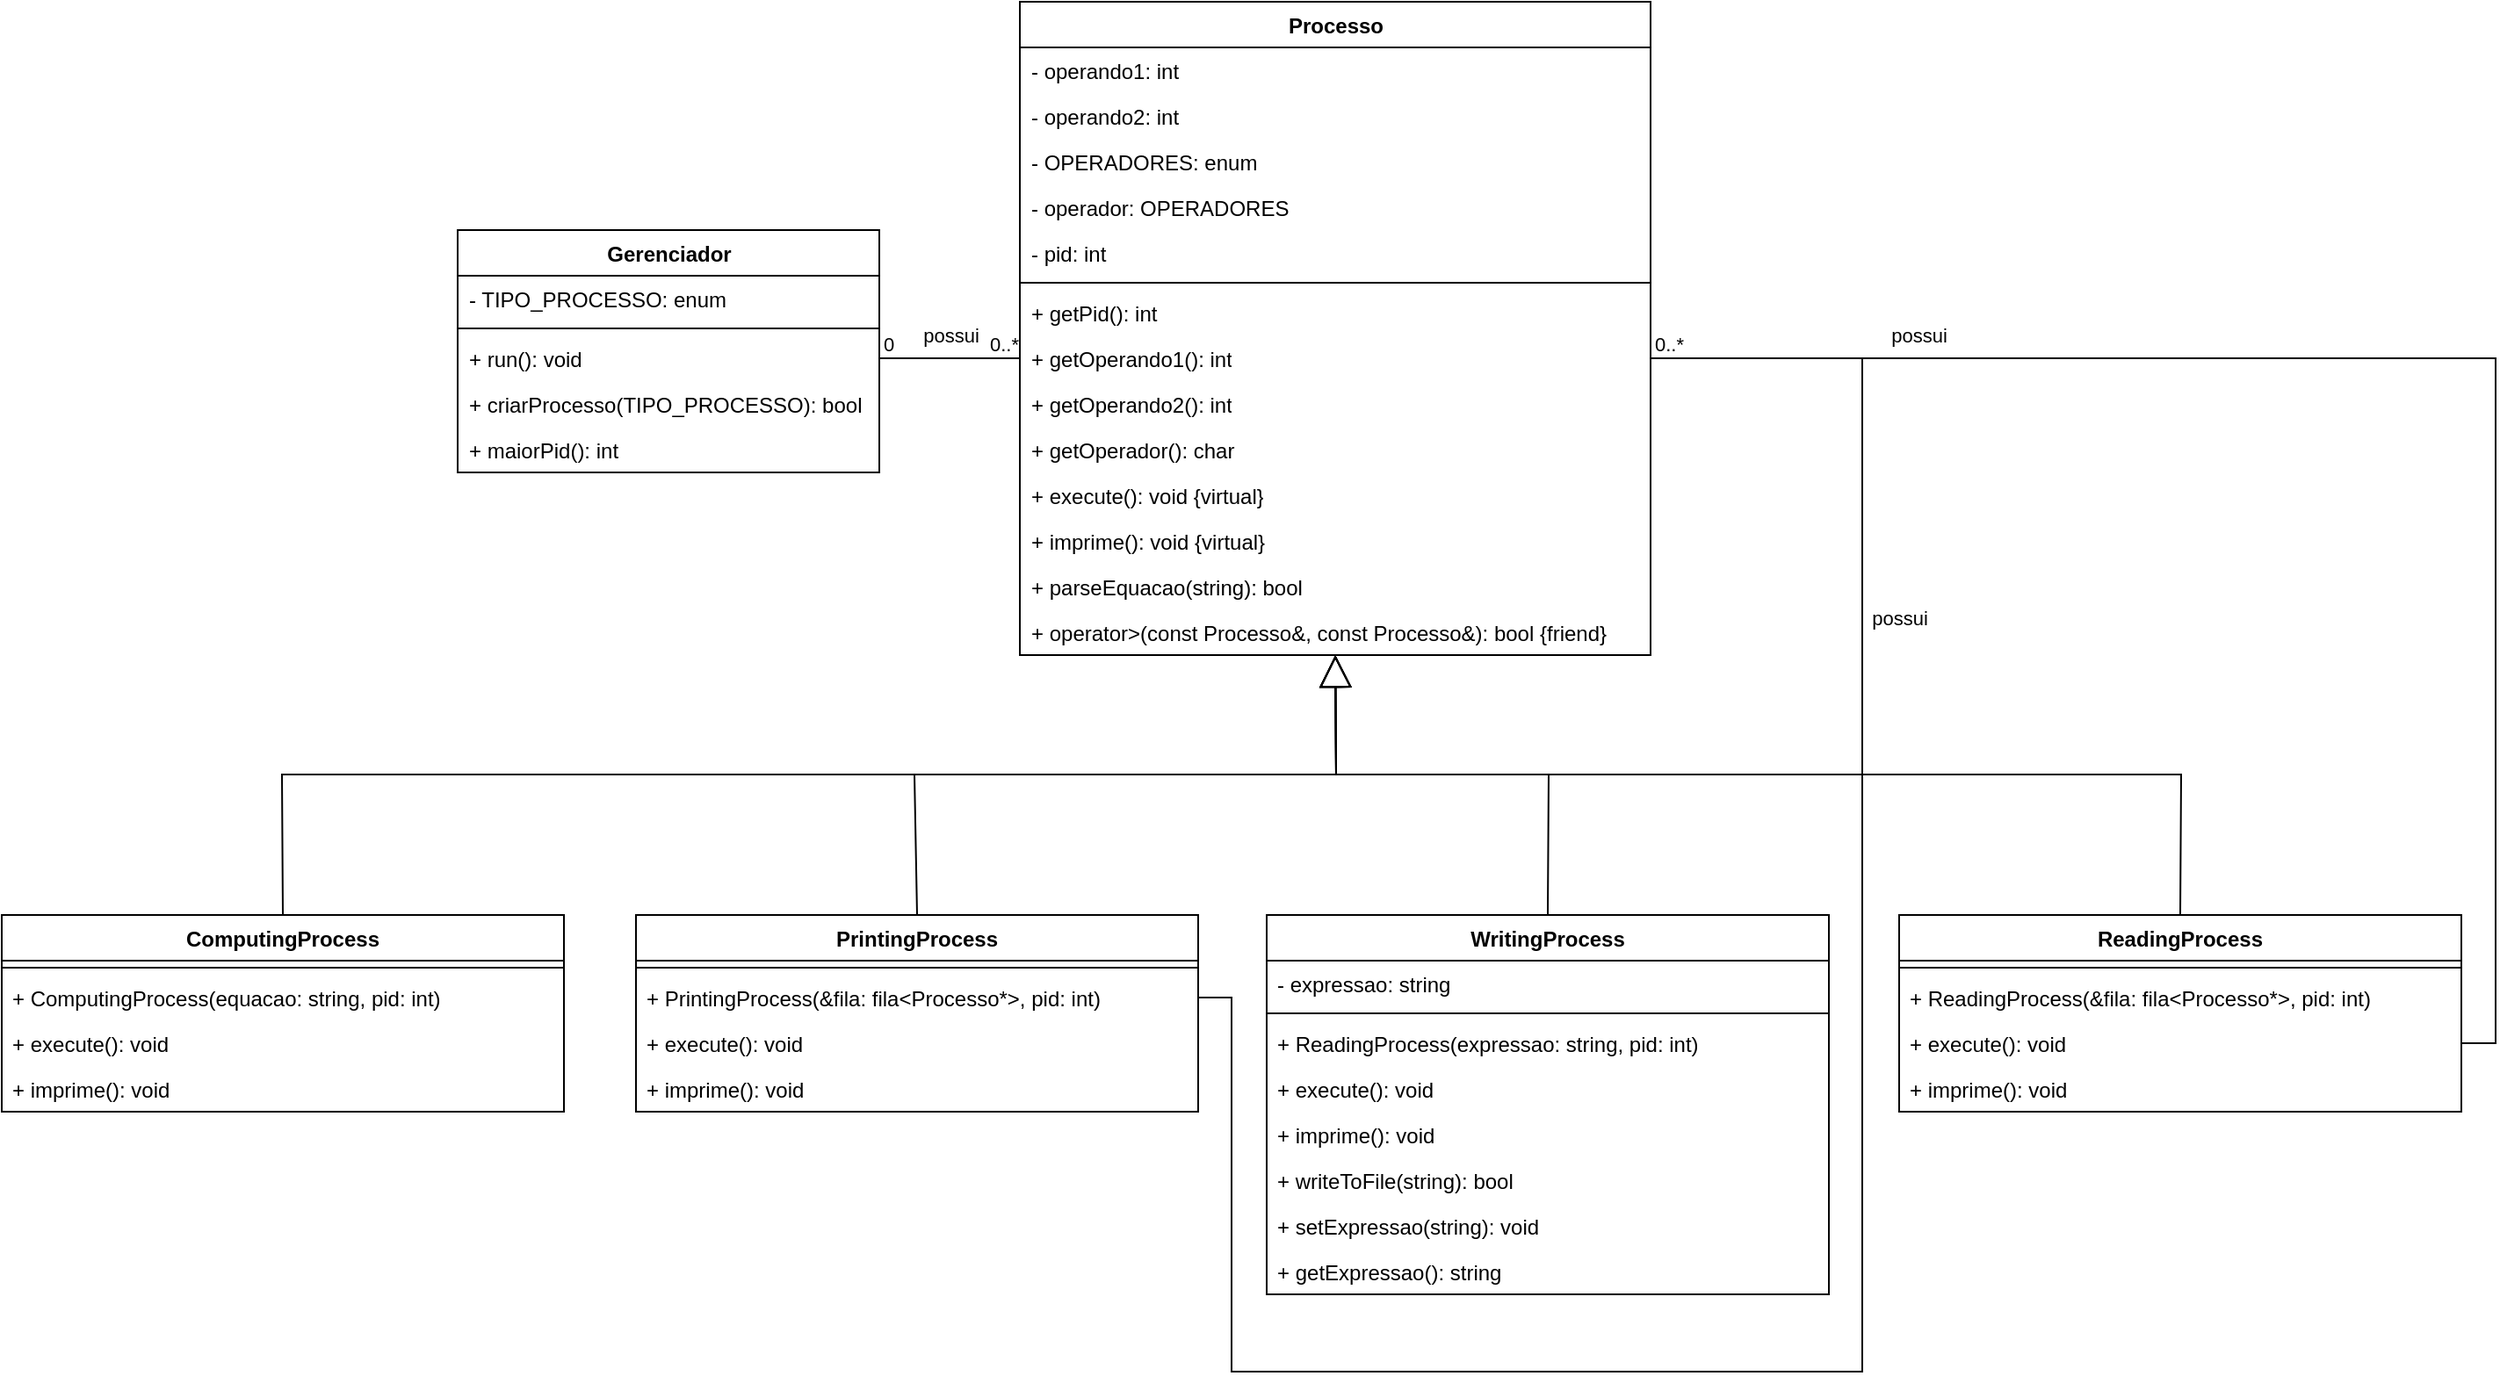 <mxfile version="27.1.3">
  <diagram id="C5RBs43oDa-KdzZeNtuy" name="Page-1">
    <mxGraphModel dx="-83" dy="974" grid="1" gridSize="10" guides="1" tooltips="1" connect="1" arrows="1" fold="1" page="1" pageScale="1" pageWidth="827" pageHeight="1169" math="0" shadow="0">
      <root>
        <mxCell id="WIyWlLk6GJQsqaUBKTNV-0" />
        <mxCell id="WIyWlLk6GJQsqaUBKTNV-1" parent="WIyWlLk6GJQsqaUBKTNV-0" />
        <mxCell id="lqmqEfBhIyxysH6olWQB-0" value="Gerenciador" style="swimlane;fontStyle=1;align=center;verticalAlign=top;childLayout=stackLayout;horizontal=1;startSize=26;horizontalStack=0;resizeParent=1;resizeParentMax=0;resizeLast=0;collapsible=1;marginBottom=0;whiteSpace=wrap;html=1;" vertex="1" parent="WIyWlLk6GJQsqaUBKTNV-1">
          <mxGeometry x="1199.5" y="170" width="240" height="138" as="geometry" />
        </mxCell>
        <mxCell id="lqmqEfBhIyxysH6olWQB-4" value="- TIPO_PROCESSO: enum" style="text;strokeColor=none;fillColor=none;align=left;verticalAlign=top;spacingLeft=4;spacingRight=4;overflow=hidden;rotatable=0;points=[[0,0.5],[1,0.5]];portConstraint=eastwest;whiteSpace=wrap;html=1;" vertex="1" parent="lqmqEfBhIyxysH6olWQB-0">
          <mxGeometry y="26" width="240" height="26" as="geometry" />
        </mxCell>
        <mxCell id="lqmqEfBhIyxysH6olWQB-2" value="" style="line;strokeWidth=1;fillColor=none;align=left;verticalAlign=middle;spacingTop=-1;spacingLeft=3;spacingRight=3;rotatable=0;labelPosition=right;points=[];portConstraint=eastwest;strokeColor=inherit;" vertex="1" parent="lqmqEfBhIyxysH6olWQB-0">
          <mxGeometry y="52" width="240" height="8" as="geometry" />
        </mxCell>
        <mxCell id="lqmqEfBhIyxysH6olWQB-3" value="+ run(): void" style="text;strokeColor=none;fillColor=none;align=left;verticalAlign=top;spacingLeft=4;spacingRight=4;overflow=hidden;rotatable=0;points=[[0,0.5],[1,0.5]];portConstraint=eastwest;whiteSpace=wrap;html=1;" vertex="1" parent="lqmqEfBhIyxysH6olWQB-0">
          <mxGeometry y="60" width="240" height="26" as="geometry" />
        </mxCell>
        <mxCell id="lqmqEfBhIyxysH6olWQB-5" value="+ criarProcesso(TIPO_PROCESSO): bool" style="text;strokeColor=none;fillColor=none;align=left;verticalAlign=top;spacingLeft=4;spacingRight=4;overflow=hidden;rotatable=0;points=[[0,0.5],[1,0.5]];portConstraint=eastwest;whiteSpace=wrap;html=1;" vertex="1" parent="lqmqEfBhIyxysH6olWQB-0">
          <mxGeometry y="86" width="240" height="26" as="geometry" />
        </mxCell>
        <mxCell id="lqmqEfBhIyxysH6olWQB-6" value="+ maiorPid(): int" style="text;strokeColor=none;fillColor=none;align=left;verticalAlign=top;spacingLeft=4;spacingRight=4;overflow=hidden;rotatable=0;points=[[0,0.5],[1,0.5]];portConstraint=eastwest;whiteSpace=wrap;html=1;" vertex="1" parent="lqmqEfBhIyxysH6olWQB-0">
          <mxGeometry y="112" width="240" height="26" as="geometry" />
        </mxCell>
        <mxCell id="lqmqEfBhIyxysH6olWQB-11" value="Processo" style="swimlane;fontStyle=1;align=center;verticalAlign=top;childLayout=stackLayout;horizontal=1;startSize=26;horizontalStack=0;resizeParent=1;resizeParentMax=0;resizeLast=0;collapsible=1;marginBottom=0;whiteSpace=wrap;html=1;" vertex="1" parent="WIyWlLk6GJQsqaUBKTNV-1">
          <mxGeometry x="1519.5" y="40" width="359" height="372" as="geometry" />
        </mxCell>
        <mxCell id="lqmqEfBhIyxysH6olWQB-15" value="- operando1: int" style="text;strokeColor=none;fillColor=none;align=left;verticalAlign=top;spacingLeft=4;spacingRight=4;overflow=hidden;rotatable=0;points=[[0,0.5],[1,0.5]];portConstraint=eastwest;whiteSpace=wrap;html=1;" vertex="1" parent="lqmqEfBhIyxysH6olWQB-11">
          <mxGeometry y="26" width="359" height="26" as="geometry" />
        </mxCell>
        <mxCell id="lqmqEfBhIyxysH6olWQB-12" value="- operando2: int" style="text;strokeColor=none;fillColor=none;align=left;verticalAlign=top;spacingLeft=4;spacingRight=4;overflow=hidden;rotatable=0;points=[[0,0.5],[1,0.5]];portConstraint=eastwest;whiteSpace=wrap;html=1;" vertex="1" parent="lqmqEfBhIyxysH6olWQB-11">
          <mxGeometry y="52" width="359" height="26" as="geometry" />
        </mxCell>
        <mxCell id="lqmqEfBhIyxysH6olWQB-17" value="- OPERADORES: enum&lt;span style=&quot;color: rgba(0, 0, 0, 0); font-family: monospace; font-size: 0px; text-wrap-mode: nowrap;&quot;&gt;%3CmxGraphModel%3E%3Croot%3E%3CmxCell%20id%3D%220%22%2F%3E%3CmxCell%20id%3D%221%22%20parent%3D%220%22%2F%3E%3CmxCell%20id%3D%222%22%20value%3D%22%2B%20operando2%3A%20int%22%20style%3D%22text%3BstrokeColor%3Dnone%3BfillColor%3Dnone%3Balign%3Dleft%3BverticalAlign%3Dtop%3BspacingLeft%3D4%3BspacingRight%3D4%3Boverflow%3Dhidden%3Brotatable%3D0%3Bpoints%3D%5B%5B0%2C0.5%5D%2C%5B1%2C0.5%5D%5D%3BportConstraint%3Deastwest%3BwhiteSpace%3Dwrap%3Bhtml%3D1%3B%22%20vertex%3D%221%22%20parent%3D%221%22%3E%3CmxGeometry%20x%3D%221241%22%20y%3D%2292%22%20width%3D%22280%22%20height%3D%2226%22%20as%3D%22geometry%22%2F%3E%3C%2FmxCell%3E%3C%2Froot%3E%3C%2FmxGraphModel%3E&lt;/span&gt;" style="text;strokeColor=none;fillColor=none;align=left;verticalAlign=top;spacingLeft=4;spacingRight=4;overflow=hidden;rotatable=0;points=[[0,0.5],[1,0.5]];portConstraint=eastwest;whiteSpace=wrap;html=1;" vertex="1" parent="lqmqEfBhIyxysH6olWQB-11">
          <mxGeometry y="78" width="359" height="26" as="geometry" />
        </mxCell>
        <mxCell id="lqmqEfBhIyxysH6olWQB-16" value="- operador: OPERADORES&lt;span style=&quot;color: rgba(0, 0, 0, 0); font-family: monospace; font-size: 0px; text-wrap-mode: nowrap;&quot;&gt;%3CmxGraphModel%3E%3Croot%3E%3CmxCell%20id%3D%220%22%2F%3E%3CmxCell%20id%3D%221%22%20parent%3D%220%22%2F%3E%3CmxCell%20id%3D%222%22%20value%3D%22%2B%20operando2%3A%20int%22%20style%3D%22text%3BstrokeColor%3Dnone%3BfillColor%3Dnone%3Balign%3Dleft%3BverticalAlign%3Dtop%3BspacingLeft%3D4%3BspacingRight%3D4%3Boverflow%3Dhidden%3Brotatable%3D0%3Bpoints%3D%5B%5B0%2C0.5%5D%2C%5B1%2C0.5%5D%5D%3BportConstraint%3Deastwest%3BwhiteSpace%3Dwrap%3Bhtml%3D1%3B%22%20vertex%3D%221%22%20parent%3D%221%22%3E%3CmxGeometry%20x%3D%221241%22%20y%3D%2292%22%20width%3D%22280%22%20height%3D%2226%22%20as%3D%22geometry%22%2F%3E%3C%2FmxCell%3E%3C%2Froot%3E%3C%2FmxGraphModel%3E&lt;/span&gt;" style="text;strokeColor=none;fillColor=none;align=left;verticalAlign=top;spacingLeft=4;spacingRight=4;overflow=hidden;rotatable=0;points=[[0,0.5],[1,0.5]];portConstraint=eastwest;whiteSpace=wrap;html=1;" vertex="1" parent="lqmqEfBhIyxysH6olWQB-11">
          <mxGeometry y="104" width="359" height="26" as="geometry" />
        </mxCell>
        <mxCell id="lqmqEfBhIyxysH6olWQB-18" value="- pid: int" style="text;strokeColor=none;fillColor=none;align=left;verticalAlign=top;spacingLeft=4;spacingRight=4;overflow=hidden;rotatable=0;points=[[0,0.5],[1,0.5]];portConstraint=eastwest;whiteSpace=wrap;html=1;" vertex="1" parent="lqmqEfBhIyxysH6olWQB-11">
          <mxGeometry y="130" width="359" height="26" as="geometry" />
        </mxCell>
        <mxCell id="lqmqEfBhIyxysH6olWQB-13" value="" style="line;strokeWidth=1;fillColor=none;align=left;verticalAlign=middle;spacingTop=-1;spacingLeft=3;spacingRight=3;rotatable=0;labelPosition=right;points=[];portConstraint=eastwest;strokeColor=inherit;" vertex="1" parent="lqmqEfBhIyxysH6olWQB-11">
          <mxGeometry y="156" width="359" height="8" as="geometry" />
        </mxCell>
        <mxCell id="lqmqEfBhIyxysH6olWQB-14" value="+ getPid(): int" style="text;strokeColor=none;fillColor=none;align=left;verticalAlign=top;spacingLeft=4;spacingRight=4;overflow=hidden;rotatable=0;points=[[0,0.5],[1,0.5]];portConstraint=eastwest;whiteSpace=wrap;html=1;" vertex="1" parent="lqmqEfBhIyxysH6olWQB-11">
          <mxGeometry y="164" width="359" height="26" as="geometry" />
        </mxCell>
        <mxCell id="lqmqEfBhIyxysH6olWQB-19" value="+ getOperando1(): int" style="text;strokeColor=none;fillColor=none;align=left;verticalAlign=top;spacingLeft=4;spacingRight=4;overflow=hidden;rotatable=0;points=[[0,0.5],[1,0.5]];portConstraint=eastwest;whiteSpace=wrap;html=1;" vertex="1" parent="lqmqEfBhIyxysH6olWQB-11">
          <mxGeometry y="190" width="359" height="26" as="geometry" />
        </mxCell>
        <mxCell id="lqmqEfBhIyxysH6olWQB-21" value="+ getOperando2(): int" style="text;strokeColor=none;fillColor=none;align=left;verticalAlign=top;spacingLeft=4;spacingRight=4;overflow=hidden;rotatable=0;points=[[0,0.5],[1,0.5]];portConstraint=eastwest;whiteSpace=wrap;html=1;" vertex="1" parent="lqmqEfBhIyxysH6olWQB-11">
          <mxGeometry y="216" width="359" height="26" as="geometry" />
        </mxCell>
        <mxCell id="lqmqEfBhIyxysH6olWQB-20" value="+ getOperador(): char" style="text;strokeColor=none;fillColor=none;align=left;verticalAlign=top;spacingLeft=4;spacingRight=4;overflow=hidden;rotatable=0;points=[[0,0.5],[1,0.5]];portConstraint=eastwest;whiteSpace=wrap;html=1;" vertex="1" parent="lqmqEfBhIyxysH6olWQB-11">
          <mxGeometry y="242" width="359" height="26" as="geometry" />
        </mxCell>
        <mxCell id="lqmqEfBhIyxysH6olWQB-22" value="+ execute(): void {virtual}" style="text;strokeColor=none;fillColor=none;align=left;verticalAlign=top;spacingLeft=4;spacingRight=4;overflow=hidden;rotatable=0;points=[[0,0.5],[1,0.5]];portConstraint=eastwest;whiteSpace=wrap;html=1;" vertex="1" parent="lqmqEfBhIyxysH6olWQB-11">
          <mxGeometry y="268" width="359" height="26" as="geometry" />
        </mxCell>
        <mxCell id="lqmqEfBhIyxysH6olWQB-23" value="+ imprime(): void {virtual}" style="text;strokeColor=none;fillColor=none;align=left;verticalAlign=top;spacingLeft=4;spacingRight=4;overflow=hidden;rotatable=0;points=[[0,0.5],[1,0.5]];portConstraint=eastwest;whiteSpace=wrap;html=1;" vertex="1" parent="lqmqEfBhIyxysH6olWQB-11">
          <mxGeometry y="294" width="359" height="26" as="geometry" />
        </mxCell>
        <mxCell id="lqmqEfBhIyxysH6olWQB-24" value="+ parseEquacao(string): bool" style="text;strokeColor=none;fillColor=none;align=left;verticalAlign=top;spacingLeft=4;spacingRight=4;overflow=hidden;rotatable=0;points=[[0,0.5],[1,0.5]];portConstraint=eastwest;whiteSpace=wrap;html=1;" vertex="1" parent="lqmqEfBhIyxysH6olWQB-11">
          <mxGeometry y="320" width="359" height="26" as="geometry" />
        </mxCell>
        <mxCell id="lqmqEfBhIyxysH6olWQB-25" value="+ operator&amp;gt;(const Processo&amp;amp;, const Processo&amp;amp;): bool {friend}" style="text;strokeColor=none;fillColor=none;align=left;verticalAlign=top;spacingLeft=4;spacingRight=4;overflow=hidden;rotatable=0;points=[[0,0.5],[1,0.5]];portConstraint=eastwest;whiteSpace=wrap;html=1;" vertex="1" parent="lqmqEfBhIyxysH6olWQB-11">
          <mxGeometry y="346" width="359" height="26" as="geometry" />
        </mxCell>
        <mxCell id="lqmqEfBhIyxysH6olWQB-26" value="ComputingProcess" style="swimlane;fontStyle=1;align=center;verticalAlign=top;childLayout=stackLayout;horizontal=1;startSize=26;horizontalStack=0;resizeParent=1;resizeParentMax=0;resizeLast=0;collapsible=1;marginBottom=0;whiteSpace=wrap;html=1;" vertex="1" parent="WIyWlLk6GJQsqaUBKTNV-1">
          <mxGeometry x="940" y="560" width="320" height="112" as="geometry" />
        </mxCell>
        <mxCell id="lqmqEfBhIyxysH6olWQB-28" value="" style="line;strokeWidth=1;fillColor=none;align=left;verticalAlign=middle;spacingTop=-1;spacingLeft=3;spacingRight=3;rotatable=0;labelPosition=right;points=[];portConstraint=eastwest;strokeColor=inherit;" vertex="1" parent="lqmqEfBhIyxysH6olWQB-26">
          <mxGeometry y="26" width="320" height="8" as="geometry" />
        </mxCell>
        <mxCell id="lqmqEfBhIyxysH6olWQB-44" value="+ ComputingProcess(equacao: string, pid: int)" style="text;strokeColor=none;fillColor=none;align=left;verticalAlign=top;spacingLeft=4;spacingRight=4;overflow=hidden;rotatable=0;points=[[0,0.5],[1,0.5]];portConstraint=eastwest;whiteSpace=wrap;html=1;" vertex="1" parent="lqmqEfBhIyxysH6olWQB-26">
          <mxGeometry y="34" width="320" height="26" as="geometry" />
        </mxCell>
        <mxCell id="lqmqEfBhIyxysH6olWQB-29" value="+ execute(): void" style="text;strokeColor=none;fillColor=none;align=left;verticalAlign=top;spacingLeft=4;spacingRight=4;overflow=hidden;rotatable=0;points=[[0,0.5],[1,0.5]];portConstraint=eastwest;whiteSpace=wrap;html=1;" vertex="1" parent="lqmqEfBhIyxysH6olWQB-26">
          <mxGeometry y="60" width="320" height="26" as="geometry" />
        </mxCell>
        <mxCell id="lqmqEfBhIyxysH6olWQB-30" value="+ imprime(): void" style="text;strokeColor=none;fillColor=none;align=left;verticalAlign=top;spacingLeft=4;spacingRight=4;overflow=hidden;rotatable=0;points=[[0,0.5],[1,0.5]];portConstraint=eastwest;whiteSpace=wrap;html=1;" vertex="1" parent="lqmqEfBhIyxysH6olWQB-26">
          <mxGeometry y="86" width="320" height="26" as="geometry" />
        </mxCell>
        <mxCell id="lqmqEfBhIyxysH6olWQB-31" value="PrintingProcess" style="swimlane;fontStyle=1;align=center;verticalAlign=top;childLayout=stackLayout;horizontal=1;startSize=26;horizontalStack=0;resizeParent=1;resizeParentMax=0;resizeLast=0;collapsible=1;marginBottom=0;whiteSpace=wrap;html=1;" vertex="1" parent="WIyWlLk6GJQsqaUBKTNV-1">
          <mxGeometry x="1301" y="560" width="320" height="112" as="geometry" />
        </mxCell>
        <mxCell id="lqmqEfBhIyxysH6olWQB-32" value="" style="line;strokeWidth=1;fillColor=none;align=left;verticalAlign=middle;spacingTop=-1;spacingLeft=3;spacingRight=3;rotatable=0;labelPosition=right;points=[];portConstraint=eastwest;strokeColor=inherit;" vertex="1" parent="lqmqEfBhIyxysH6olWQB-31">
          <mxGeometry y="26" width="320" height="8" as="geometry" />
        </mxCell>
        <mxCell id="lqmqEfBhIyxysH6olWQB-45" value="+ PrintingProcess(&amp;amp;fila: fila&amp;lt;Processo*&amp;gt;, pid: int)" style="text;strokeColor=none;fillColor=none;align=left;verticalAlign=top;spacingLeft=4;spacingRight=4;overflow=hidden;rotatable=0;points=[[0,0.5],[1,0.5]];portConstraint=eastwest;whiteSpace=wrap;html=1;" vertex="1" parent="lqmqEfBhIyxysH6olWQB-31">
          <mxGeometry y="34" width="320" height="26" as="geometry" />
        </mxCell>
        <mxCell id="lqmqEfBhIyxysH6olWQB-33" value="+ execute(): void" style="text;strokeColor=none;fillColor=none;align=left;verticalAlign=top;spacingLeft=4;spacingRight=4;overflow=hidden;rotatable=0;points=[[0,0.5],[1,0.5]];portConstraint=eastwest;whiteSpace=wrap;html=1;" vertex="1" parent="lqmqEfBhIyxysH6olWQB-31">
          <mxGeometry y="60" width="320" height="26" as="geometry" />
        </mxCell>
        <mxCell id="lqmqEfBhIyxysH6olWQB-34" value="+ imprime(): void" style="text;strokeColor=none;fillColor=none;align=left;verticalAlign=top;spacingLeft=4;spacingRight=4;overflow=hidden;rotatable=0;points=[[0,0.5],[1,0.5]];portConstraint=eastwest;whiteSpace=wrap;html=1;" vertex="1" parent="lqmqEfBhIyxysH6olWQB-31">
          <mxGeometry y="86" width="320" height="26" as="geometry" />
        </mxCell>
        <mxCell id="lqmqEfBhIyxysH6olWQB-50" value="" style="endArrow=none;html=1;edgeStyle=orthogonalEdgeStyle;rounded=0;exitX=1;exitY=0.5;exitDx=0;exitDy=0;entryX=0;entryY=0.5;entryDx=0;entryDy=0;" edge="1" parent="WIyWlLk6GJQsqaUBKTNV-1" source="lqmqEfBhIyxysH6olWQB-3" target="lqmqEfBhIyxysH6olWQB-19">
          <mxGeometry relative="1" as="geometry">
            <mxPoint x="1259.5" y="340" as="sourcePoint" />
            <mxPoint x="1419.5" y="340" as="targetPoint" />
          </mxGeometry>
        </mxCell>
        <mxCell id="lqmqEfBhIyxysH6olWQB-51" value="0" style="edgeLabel;resizable=0;html=1;align=left;verticalAlign=bottom;" connectable="0" vertex="1" parent="lqmqEfBhIyxysH6olWQB-50">
          <mxGeometry x="-1" relative="1" as="geometry" />
        </mxCell>
        <mxCell id="lqmqEfBhIyxysH6olWQB-52" value="0..*" style="edgeLabel;resizable=0;html=1;align=right;verticalAlign=bottom;" connectable="0" vertex="1" parent="lqmqEfBhIyxysH6olWQB-50">
          <mxGeometry x="1" relative="1" as="geometry" />
        </mxCell>
        <mxCell id="lqmqEfBhIyxysH6olWQB-53" value="possui" style="edgeLabel;html=1;align=center;verticalAlign=middle;resizable=0;points=[];" vertex="1" connectable="0" parent="lqmqEfBhIyxysH6olWQB-50">
          <mxGeometry x="-0.221" y="1" relative="1" as="geometry">
            <mxPoint x="9" y="-12" as="offset" />
          </mxGeometry>
        </mxCell>
        <mxCell id="lqmqEfBhIyxysH6olWQB-54" value="WritingProcess" style="swimlane;fontStyle=1;align=center;verticalAlign=top;childLayout=stackLayout;horizontal=1;startSize=26;horizontalStack=0;resizeParent=1;resizeParentMax=0;resizeLast=0;collapsible=1;marginBottom=0;whiteSpace=wrap;html=1;" vertex="1" parent="WIyWlLk6GJQsqaUBKTNV-1">
          <mxGeometry x="1660" y="560" width="320" height="216" as="geometry" />
        </mxCell>
        <mxCell id="lqmqEfBhIyxysH6olWQB-59" value="- expressao: string" style="text;strokeColor=none;fillColor=none;align=left;verticalAlign=top;spacingLeft=4;spacingRight=4;overflow=hidden;rotatable=0;points=[[0,0.5],[1,0.5]];portConstraint=eastwest;whiteSpace=wrap;html=1;" vertex="1" parent="lqmqEfBhIyxysH6olWQB-54">
          <mxGeometry y="26" width="320" height="26" as="geometry" />
        </mxCell>
        <mxCell id="lqmqEfBhIyxysH6olWQB-55" value="" style="line;strokeWidth=1;fillColor=none;align=left;verticalAlign=middle;spacingTop=-1;spacingLeft=3;spacingRight=3;rotatable=0;labelPosition=right;points=[];portConstraint=eastwest;strokeColor=inherit;" vertex="1" parent="lqmqEfBhIyxysH6olWQB-54">
          <mxGeometry y="52" width="320" height="8" as="geometry" />
        </mxCell>
        <mxCell id="lqmqEfBhIyxysH6olWQB-56" value="+ ReadingProcess(expressao: string, pid: int)" style="text;strokeColor=none;fillColor=none;align=left;verticalAlign=top;spacingLeft=4;spacingRight=4;overflow=hidden;rotatable=0;points=[[0,0.5],[1,0.5]];portConstraint=eastwest;whiteSpace=wrap;html=1;" vertex="1" parent="lqmqEfBhIyxysH6olWQB-54">
          <mxGeometry y="60" width="320" height="26" as="geometry" />
        </mxCell>
        <mxCell id="lqmqEfBhIyxysH6olWQB-57" value="+ execute(): void" style="text;strokeColor=none;fillColor=none;align=left;verticalAlign=top;spacingLeft=4;spacingRight=4;overflow=hidden;rotatable=0;points=[[0,0.5],[1,0.5]];portConstraint=eastwest;whiteSpace=wrap;html=1;" vertex="1" parent="lqmqEfBhIyxysH6olWQB-54">
          <mxGeometry y="86" width="320" height="26" as="geometry" />
        </mxCell>
        <mxCell id="lqmqEfBhIyxysH6olWQB-58" value="+ imprime(): void" style="text;strokeColor=none;fillColor=none;align=left;verticalAlign=top;spacingLeft=4;spacingRight=4;overflow=hidden;rotatable=0;points=[[0,0.5],[1,0.5]];portConstraint=eastwest;whiteSpace=wrap;html=1;" vertex="1" parent="lqmqEfBhIyxysH6olWQB-54">
          <mxGeometry y="112" width="320" height="26" as="geometry" />
        </mxCell>
        <mxCell id="lqmqEfBhIyxysH6olWQB-60" value="+ writeToFile(string): bool" style="text;strokeColor=none;fillColor=none;align=left;verticalAlign=top;spacingLeft=4;spacingRight=4;overflow=hidden;rotatable=0;points=[[0,0.5],[1,0.5]];portConstraint=eastwest;whiteSpace=wrap;html=1;" vertex="1" parent="lqmqEfBhIyxysH6olWQB-54">
          <mxGeometry y="138" width="320" height="26" as="geometry" />
        </mxCell>
        <mxCell id="lqmqEfBhIyxysH6olWQB-61" value="+ setExpressao(string): void" style="text;strokeColor=none;fillColor=none;align=left;verticalAlign=top;spacingLeft=4;spacingRight=4;overflow=hidden;rotatable=0;points=[[0,0.5],[1,0.5]];portConstraint=eastwest;whiteSpace=wrap;html=1;" vertex="1" parent="lqmqEfBhIyxysH6olWQB-54">
          <mxGeometry y="164" width="320" height="26" as="geometry" />
        </mxCell>
        <mxCell id="lqmqEfBhIyxysH6olWQB-62" value="+ getExpressao(): string" style="text;strokeColor=none;fillColor=none;align=left;verticalAlign=top;spacingLeft=4;spacingRight=4;overflow=hidden;rotatable=0;points=[[0,0.5],[1,0.5]];portConstraint=eastwest;whiteSpace=wrap;html=1;" vertex="1" parent="lqmqEfBhIyxysH6olWQB-54">
          <mxGeometry y="190" width="320" height="26" as="geometry" />
        </mxCell>
        <mxCell id="lqmqEfBhIyxysH6olWQB-63" value="ReadingProcess" style="swimlane;fontStyle=1;align=center;verticalAlign=top;childLayout=stackLayout;horizontal=1;startSize=26;horizontalStack=0;resizeParent=1;resizeParentMax=0;resizeLast=0;collapsible=1;marginBottom=0;whiteSpace=wrap;html=1;" vertex="1" parent="WIyWlLk6GJQsqaUBKTNV-1">
          <mxGeometry x="2020" y="560" width="320" height="112" as="geometry" />
        </mxCell>
        <mxCell id="lqmqEfBhIyxysH6olWQB-64" value="" style="line;strokeWidth=1;fillColor=none;align=left;verticalAlign=middle;spacingTop=-1;spacingLeft=3;spacingRight=3;rotatable=0;labelPosition=right;points=[];portConstraint=eastwest;strokeColor=inherit;" vertex="1" parent="lqmqEfBhIyxysH6olWQB-63">
          <mxGeometry y="26" width="320" height="8" as="geometry" />
        </mxCell>
        <mxCell id="lqmqEfBhIyxysH6olWQB-65" value="+ ReadingProcess(&amp;amp;fila: fila&amp;lt;Processo*&amp;gt;, pid: int)" style="text;strokeColor=none;fillColor=none;align=left;verticalAlign=top;spacingLeft=4;spacingRight=4;overflow=hidden;rotatable=0;points=[[0,0.5],[1,0.5]];portConstraint=eastwest;whiteSpace=wrap;html=1;" vertex="1" parent="lqmqEfBhIyxysH6olWQB-63">
          <mxGeometry y="34" width="320" height="26" as="geometry" />
        </mxCell>
        <mxCell id="lqmqEfBhIyxysH6olWQB-66" value="+ execute(): void" style="text;strokeColor=none;fillColor=none;align=left;verticalAlign=top;spacingLeft=4;spacingRight=4;overflow=hidden;rotatable=0;points=[[0,0.5],[1,0.5]];portConstraint=eastwest;whiteSpace=wrap;html=1;" vertex="1" parent="lqmqEfBhIyxysH6olWQB-63">
          <mxGeometry y="60" width="320" height="26" as="geometry" />
        </mxCell>
        <mxCell id="lqmqEfBhIyxysH6olWQB-67" value="+ imprime(): void" style="text;strokeColor=none;fillColor=none;align=left;verticalAlign=top;spacingLeft=4;spacingRight=4;overflow=hidden;rotatable=0;points=[[0,0.5],[1,0.5]];portConstraint=eastwest;whiteSpace=wrap;html=1;" vertex="1" parent="lqmqEfBhIyxysH6olWQB-63">
          <mxGeometry y="86" width="320" height="26" as="geometry" />
        </mxCell>
        <mxCell id="lqmqEfBhIyxysH6olWQB-69" value="" style="endArrow=block;endSize=16;endFill=0;html=1;rounded=0;exitX=0.5;exitY=0;exitDx=0;exitDy=0;" edge="1" parent="WIyWlLk6GJQsqaUBKTNV-1" source="lqmqEfBhIyxysH6olWQB-26" target="lqmqEfBhIyxysH6olWQB-25">
          <mxGeometry x="-0.027" y="-33" width="160" relative="1" as="geometry">
            <mxPoint x="1519.5" y="650" as="sourcePoint" />
            <mxPoint x="1679.5" y="420" as="targetPoint" />
            <Array as="points">
              <mxPoint x="1099.5" y="480" />
              <mxPoint x="1699.5" y="480" />
            </Array>
            <mxPoint as="offset" />
          </mxGeometry>
        </mxCell>
        <mxCell id="lqmqEfBhIyxysH6olWQB-72" value="" style="endArrow=block;endSize=16;endFill=0;html=1;rounded=0;exitX=0.5;exitY=0;exitDx=0;exitDy=0;" edge="1" parent="WIyWlLk6GJQsqaUBKTNV-1" source="lqmqEfBhIyxysH6olWQB-31" target="lqmqEfBhIyxysH6olWQB-25">
          <mxGeometry x="-0.027" y="-33" width="160" relative="1" as="geometry">
            <mxPoint x="1180.5" y="628" as="sourcePoint" />
            <mxPoint x="1699.5" y="420" as="targetPoint" />
            <Array as="points">
              <mxPoint x="1459.5" y="480" />
              <mxPoint x="1699.5" y="480" />
            </Array>
            <mxPoint as="offset" />
          </mxGeometry>
        </mxCell>
        <mxCell id="lqmqEfBhIyxysH6olWQB-73" value="" style="endArrow=block;endSize=16;endFill=0;html=1;rounded=0;exitX=0.5;exitY=0;exitDx=0;exitDy=0;" edge="1" parent="WIyWlLk6GJQsqaUBKTNV-1" source="lqmqEfBhIyxysH6olWQB-54" target="lqmqEfBhIyxysH6olWQB-25">
          <mxGeometry x="-0.027" y="-33" width="160" relative="1" as="geometry">
            <mxPoint x="1661" y="608" as="sourcePoint" />
            <mxPoint x="1649.5" y="420" as="targetPoint" />
            <Array as="points">
              <mxPoint x="1820.5" y="480" />
              <mxPoint x="1699.5" y="480" />
            </Array>
            <mxPoint as="offset" />
          </mxGeometry>
        </mxCell>
        <mxCell id="lqmqEfBhIyxysH6olWQB-74" value="" style="endArrow=block;endSize=16;endFill=0;html=1;rounded=0;exitX=0.5;exitY=0;exitDx=0;exitDy=0;" edge="1" parent="WIyWlLk6GJQsqaUBKTNV-1" source="lqmqEfBhIyxysH6olWQB-63" target="lqmqEfBhIyxysH6olWQB-25">
          <mxGeometry x="-0.027" y="-33" width="160" relative="1" as="geometry">
            <mxPoint x="1910.5" y="456" as="sourcePoint" />
            <mxPoint x="1709.5" y="420" as="targetPoint" />
            <Array as="points">
              <mxPoint x="2180.5" y="480" />
              <mxPoint x="1699.5" y="480" />
            </Array>
            <mxPoint as="offset" />
          </mxGeometry>
        </mxCell>
        <mxCell id="lqmqEfBhIyxysH6olWQB-75" value="" style="endArrow=none;html=1;edgeStyle=orthogonalEdgeStyle;rounded=0;exitX=1;exitY=0.5;exitDx=0;exitDy=0;entryX=1;entryY=0.5;entryDx=0;entryDy=0;" edge="1" parent="WIyWlLk6GJQsqaUBKTNV-1" source="lqmqEfBhIyxysH6olWQB-19" target="lqmqEfBhIyxysH6olWQB-45">
          <mxGeometry relative="1" as="geometry">
            <mxPoint x="2140" y="280" as="sourcePoint" />
            <mxPoint x="2220" y="280" as="targetPoint" />
            <Array as="points">
              <mxPoint x="1999" y="243" />
              <mxPoint x="1999" y="820" />
              <mxPoint x="1640" y="820" />
              <mxPoint x="1640" y="607" />
            </Array>
          </mxGeometry>
        </mxCell>
        <mxCell id="lqmqEfBhIyxysH6olWQB-76" value="0..*" style="edgeLabel;resizable=0;html=1;align=left;verticalAlign=bottom;" connectable="0" vertex="1" parent="lqmqEfBhIyxysH6olWQB-75">
          <mxGeometry x="-1" relative="1" as="geometry" />
        </mxCell>
        <mxCell id="lqmqEfBhIyxysH6olWQB-78" value="possui" style="edgeLabel;html=1;align=center;verticalAlign=middle;resizable=0;points=[];" vertex="1" connectable="0" parent="lqmqEfBhIyxysH6olWQB-75">
          <mxGeometry x="-0.221" y="1" relative="1" as="geometry">
            <mxPoint x="20" y="-234" as="offset" />
          </mxGeometry>
        </mxCell>
        <mxCell id="lqmqEfBhIyxysH6olWQB-79" value="" style="endArrow=none;html=1;edgeStyle=orthogonalEdgeStyle;rounded=0;exitX=1;exitY=0.5;exitDx=0;exitDy=0;entryX=1;entryY=0.5;entryDx=0;entryDy=0;" edge="1" parent="WIyWlLk6GJQsqaUBKTNV-1" source="lqmqEfBhIyxysH6olWQB-19" target="lqmqEfBhIyxysH6olWQB-66">
          <mxGeometry relative="1" as="geometry">
            <mxPoint x="2079.5" y="308" as="sourcePoint" />
            <mxPoint x="2181.5" y="724" as="targetPoint" />
            <Array as="points">
              <mxPoint x="2359.5" y="243" />
              <mxPoint x="2359.5" y="633" />
            </Array>
          </mxGeometry>
        </mxCell>
        <mxCell id="lqmqEfBhIyxysH6olWQB-80" value="0..*" style="edgeLabel;resizable=0;html=1;align=left;verticalAlign=bottom;" connectable="0" vertex="1" parent="lqmqEfBhIyxysH6olWQB-79">
          <mxGeometry x="-1" relative="1" as="geometry" />
        </mxCell>
        <mxCell id="lqmqEfBhIyxysH6olWQB-81" value="possui" style="edgeLabel;html=1;align=center;verticalAlign=middle;resizable=0;points=[];" vertex="1" connectable="0" parent="lqmqEfBhIyxysH6olWQB-79">
          <mxGeometry x="-0.221" y="1" relative="1" as="geometry">
            <mxPoint x="-195" y="-12" as="offset" />
          </mxGeometry>
        </mxCell>
      </root>
    </mxGraphModel>
  </diagram>
</mxfile>
